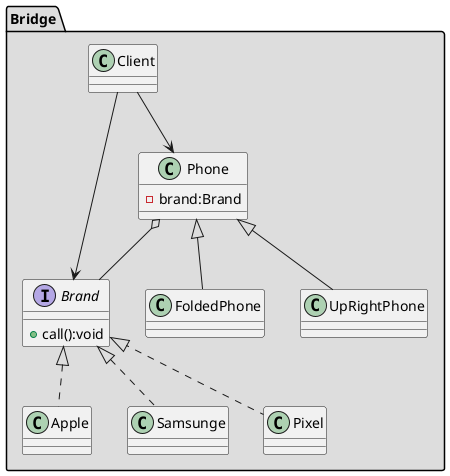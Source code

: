 @startuml
package "Bridge" #DDDDDD{

    interface Brand{
        +call():void
    }

    class Apple implements Brand{}

    class Samsunge  implements Brand{}

    class Pixel  implements Brand{}

    class Client{}

    class Phone{
        -brand:Brand
    }

    class FoldedPhone extends Phone{}
    class UpRightPhone extends Phone{}

    Client -->Brand
    Client -->Phone
    Phone o-- Brand

}
@enduml

